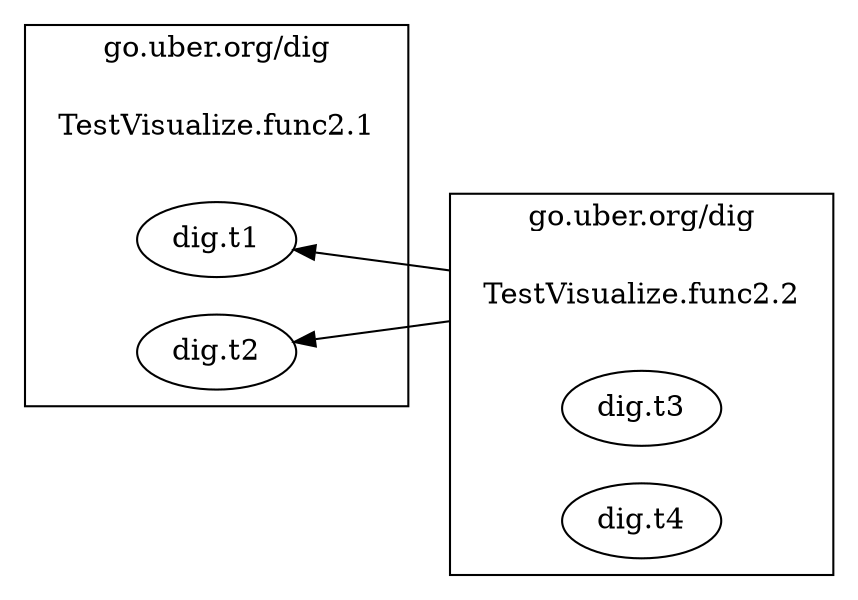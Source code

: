 digraph {
	rankdir=RL;
	graph [compound=true];
	
		subgraph cluster_0 {
			label = "go.uber.org/dig";
			constructor_0 [shape=plaintext label="TestVisualize.func2.1"];
			
			"dig.t1" [label=<dig.t1>];
			"dig.t2" [label=<dig.t2>];
			
		}
		
		
		subgraph cluster_1 {
			label = "go.uber.org/dig";
			constructor_1 [shape=plaintext label="TestVisualize.func2.2"];
			
			"dig.t3" [label=<dig.t3>];
			"dig.t4" [label=<dig.t4>];
			
		}
		
			constructor_1 -> "dig.t1" [ltail=cluster_1];
		
			constructor_1 -> "dig.t2" [ltail=cluster_1];
		
		
	
}
